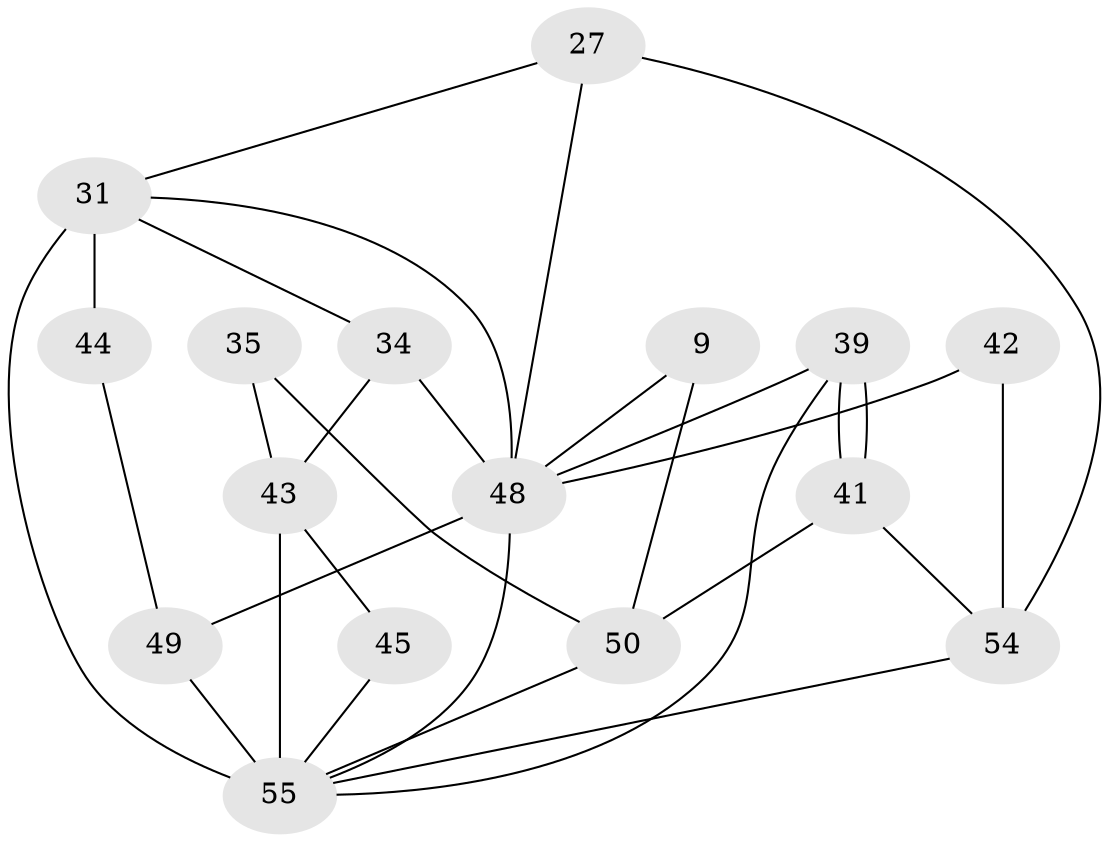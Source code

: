 // original degree distribution, {5: 0.21818181818181817, 3: 0.21818181818181817, 4: 0.2727272727272727, 6: 0.14545454545454545, 2: 0.14545454545454545}
// Generated by graph-tools (version 1.1) at 2025/54/03/04/25 21:54:41]
// undirected, 16 vertices, 30 edges
graph export_dot {
graph [start="1"]
  node [color=gray90,style=filled];
  9;
  27;
  31 [super="+5+7+19+21"];
  34 [super="+18+23"];
  35 [super="+14"];
  39 [super="+20"];
  41;
  42;
  43 [super="+30"];
  44 [super="+32"];
  45;
  48 [super="+12+37+40"];
  49 [super="+17+38"];
  50 [super="+1+8"];
  54 [super="+46"];
  55 [super="+29+53+51+52"];
  9 -- 48 [weight=4];
  9 -- 50;
  27 -- 54 [weight=2];
  27 -- 31 [weight=2];
  27 -- 48;
  31 -- 44 [weight=4];
  31 -- 34 [weight=2];
  31 -- 55 [weight=4];
  31 -- 48 [weight=3];
  34 -- 43 [weight=3];
  34 -- 48;
  35 -- 50 [weight=2];
  35 -- 43 [weight=2];
  39 -- 41 [weight=2];
  39 -- 41;
  39 -- 48 [weight=3];
  39 -- 55;
  41 -- 54;
  41 -- 50;
  42 -- 54;
  42 -- 48;
  43 -- 55 [weight=7];
  43 -- 45 [weight=2];
  44 -- 49 [weight=2];
  45 -- 55;
  48 -- 49 [weight=4];
  48 -- 55 [weight=4];
  49 -- 55 [weight=3];
  50 -- 55 [weight=3];
  54 -- 55;
}
